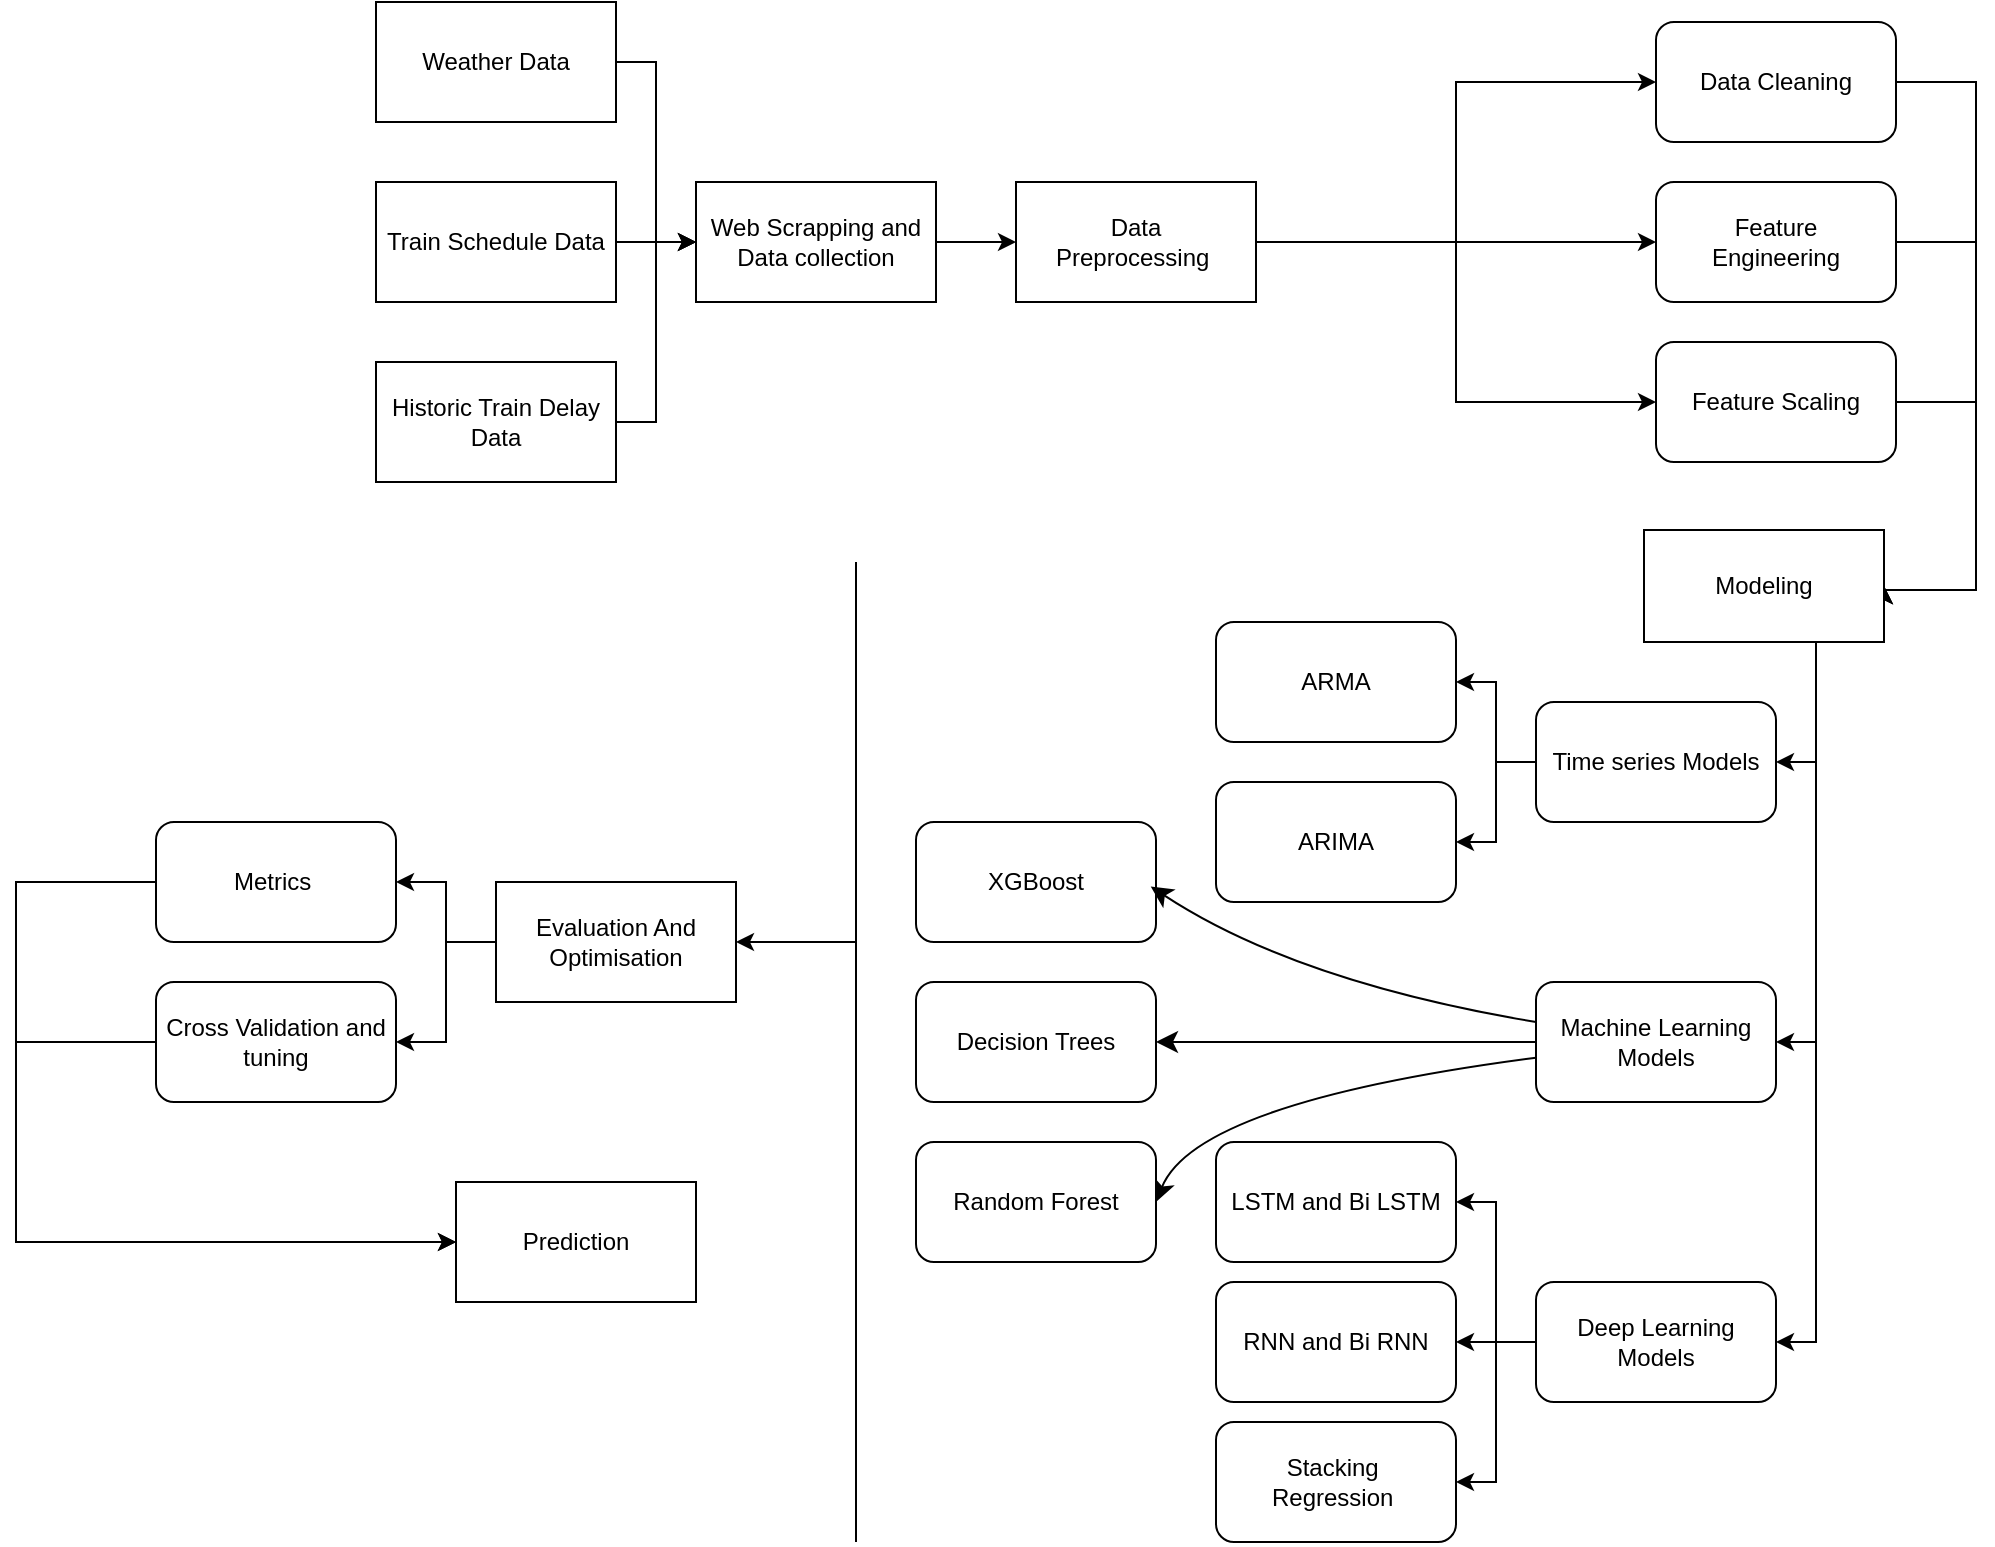 <mxfile version="24.8.3">
  <diagram name="Page-1" id="Oc6mzuHaexsoy2SZjhDX">
    <mxGraphModel dx="2232" dy="996" grid="1" gridSize="10" guides="1" tooltips="1" connect="1" arrows="1" fold="1" page="1" pageScale="1" pageWidth="827" pageHeight="1169" math="0" shadow="0">
      <root>
        <mxCell id="0" />
        <mxCell id="1" parent="0" />
        <mxCell id="stg8ZOWepQ2pk7FR4M00-12" value="" style="edgeStyle=orthogonalEdgeStyle;rounded=0;orthogonalLoop=1;jettySize=auto;html=1;" parent="1" source="stg8ZOWepQ2pk7FR4M00-1" target="stg8ZOWepQ2pk7FR4M00-8" edge="1">
          <mxGeometry relative="1" as="geometry" />
        </mxCell>
        <mxCell id="stg8ZOWepQ2pk7FR4M00-1" value="Web Scrapping and Data collection" style="rounded=0;whiteSpace=wrap;html=1;" parent="1" vertex="1">
          <mxGeometry x="-120" y="410" width="120" height="60" as="geometry" />
        </mxCell>
        <mxCell id="stg8ZOWepQ2pk7FR4M00-4" style="edgeStyle=orthogonalEdgeStyle;rounded=0;orthogonalLoop=1;jettySize=auto;html=1;entryX=0;entryY=0.5;entryDx=0;entryDy=0;" parent="1" source="stg8ZOWepQ2pk7FR4M00-2" target="stg8ZOWepQ2pk7FR4M00-1" edge="1">
          <mxGeometry relative="1" as="geometry" />
        </mxCell>
        <mxCell id="stg8ZOWepQ2pk7FR4M00-2" value="Weather Data" style="rounded=0;whiteSpace=wrap;html=1;" parent="1" vertex="1">
          <mxGeometry x="-280" y="320" width="120" height="60" as="geometry" />
        </mxCell>
        <mxCell id="stg8ZOWepQ2pk7FR4M00-5" style="edgeStyle=orthogonalEdgeStyle;rounded=0;orthogonalLoop=1;jettySize=auto;html=1;" parent="1" source="stg8ZOWepQ2pk7FR4M00-3" edge="1">
          <mxGeometry relative="1" as="geometry">
            <mxPoint x="-120" y="440" as="targetPoint" />
            <Array as="points">
              <mxPoint x="-140" y="530" />
              <mxPoint x="-140" y="440" />
            </Array>
          </mxGeometry>
        </mxCell>
        <mxCell id="stg8ZOWepQ2pk7FR4M00-3" value="Historic Train Delay Data" style="rounded=0;whiteSpace=wrap;html=1;" parent="1" vertex="1">
          <mxGeometry x="-280" y="500" width="120" height="60" as="geometry" />
        </mxCell>
        <mxCell id="stg8ZOWepQ2pk7FR4M00-7" value="" style="edgeStyle=orthogonalEdgeStyle;rounded=0;orthogonalLoop=1;jettySize=auto;html=1;" parent="1" source="stg8ZOWepQ2pk7FR4M00-6" target="stg8ZOWepQ2pk7FR4M00-1" edge="1">
          <mxGeometry relative="1" as="geometry" />
        </mxCell>
        <mxCell id="stg8ZOWepQ2pk7FR4M00-6" value="Train Schedule Data" style="rounded=0;whiteSpace=wrap;html=1;" parent="1" vertex="1">
          <mxGeometry x="-280" y="410" width="120" height="60" as="geometry" />
        </mxCell>
        <mxCell id="stg8ZOWepQ2pk7FR4M00-13" value="" style="edgeStyle=orthogonalEdgeStyle;rounded=0;orthogonalLoop=1;jettySize=auto;html=1;" parent="1" source="stg8ZOWepQ2pk7FR4M00-8" target="stg8ZOWepQ2pk7FR4M00-10" edge="1">
          <mxGeometry relative="1" as="geometry" />
        </mxCell>
        <mxCell id="stg8ZOWepQ2pk7FR4M00-14" style="edgeStyle=orthogonalEdgeStyle;rounded=0;orthogonalLoop=1;jettySize=auto;html=1;entryX=0;entryY=0.5;entryDx=0;entryDy=0;" parent="1" source="stg8ZOWepQ2pk7FR4M00-8" target="stg8ZOWepQ2pk7FR4M00-9" edge="1">
          <mxGeometry relative="1" as="geometry" />
        </mxCell>
        <mxCell id="stg8ZOWepQ2pk7FR4M00-15" style="edgeStyle=orthogonalEdgeStyle;rounded=0;orthogonalLoop=1;jettySize=auto;html=1;entryX=0;entryY=0.5;entryDx=0;entryDy=0;" parent="1" source="stg8ZOWepQ2pk7FR4M00-8" target="stg8ZOWepQ2pk7FR4M00-11" edge="1">
          <mxGeometry relative="1" as="geometry" />
        </mxCell>
        <mxCell id="stg8ZOWepQ2pk7FR4M00-8" value="Data&lt;div&gt;Preprocessing&amp;nbsp;&lt;/div&gt;" style="rounded=0;whiteSpace=wrap;html=1;" parent="1" vertex="1">
          <mxGeometry x="40" y="410" width="120" height="60" as="geometry" />
        </mxCell>
        <mxCell id="stg8ZOWepQ2pk7FR4M00-21" style="edgeStyle=orthogonalEdgeStyle;rounded=0;orthogonalLoop=1;jettySize=auto;html=1;entryX=1;entryY=0.5;entryDx=0;entryDy=0;" parent="1" source="stg8ZOWepQ2pk7FR4M00-9" target="stg8ZOWepQ2pk7FR4M00-16" edge="1">
          <mxGeometry relative="1" as="geometry">
            <Array as="points">
              <mxPoint x="520" y="360" />
              <mxPoint x="520" y="614" />
            </Array>
          </mxGeometry>
        </mxCell>
        <mxCell id="stg8ZOWepQ2pk7FR4M00-9" value="Data Cleaning" style="rounded=1;whiteSpace=wrap;html=1;" parent="1" vertex="1">
          <mxGeometry x="360" y="330" width="120" height="60" as="geometry" />
        </mxCell>
        <mxCell id="stg8ZOWepQ2pk7FR4M00-22" style="edgeStyle=orthogonalEdgeStyle;rounded=0;orthogonalLoop=1;jettySize=auto;html=1;entryX=1;entryY=0.5;entryDx=0;entryDy=0;" parent="1" source="stg8ZOWepQ2pk7FR4M00-10" target="stg8ZOWepQ2pk7FR4M00-16" edge="1">
          <mxGeometry relative="1" as="geometry">
            <Array as="points">
              <mxPoint x="520" y="440" />
              <mxPoint x="520" y="614" />
            </Array>
          </mxGeometry>
        </mxCell>
        <mxCell id="stg8ZOWepQ2pk7FR4M00-10" value="Feature&lt;div&gt;&amp;nbsp;Engineering&amp;nbsp;&lt;/div&gt;" style="rounded=1;whiteSpace=wrap;html=1;" parent="1" vertex="1">
          <mxGeometry x="360" y="410" width="120" height="60" as="geometry" />
        </mxCell>
        <mxCell id="stg8ZOWepQ2pk7FR4M00-23" style="edgeStyle=orthogonalEdgeStyle;rounded=0;orthogonalLoop=1;jettySize=auto;html=1;entryX=1;entryY=0.5;entryDx=0;entryDy=0;" parent="1" source="stg8ZOWepQ2pk7FR4M00-11" target="stg8ZOWepQ2pk7FR4M00-16" edge="1">
          <mxGeometry relative="1" as="geometry">
            <Array as="points">
              <mxPoint x="520" y="520" />
              <mxPoint x="520" y="614" />
            </Array>
          </mxGeometry>
        </mxCell>
        <mxCell id="stg8ZOWepQ2pk7FR4M00-11" value="Feature Scaling" style="rounded=1;whiteSpace=wrap;html=1;" parent="1" vertex="1">
          <mxGeometry x="360" y="490" width="120" height="60" as="geometry" />
        </mxCell>
        <mxCell id="stg8ZOWepQ2pk7FR4M00-26" style="edgeStyle=orthogonalEdgeStyle;rounded=0;orthogonalLoop=1;jettySize=auto;html=1;entryX=1;entryY=0.5;entryDx=0;entryDy=0;" parent="1" source="stg8ZOWepQ2pk7FR4M00-16" target="stg8ZOWepQ2pk7FR4M00-20" edge="1">
          <mxGeometry relative="1" as="geometry">
            <Array as="points">
              <mxPoint x="440" y="700" />
            </Array>
          </mxGeometry>
        </mxCell>
        <mxCell id="stg8ZOWepQ2pk7FR4M00-41" style="edgeStyle=orthogonalEdgeStyle;rounded=0;orthogonalLoop=1;jettySize=auto;html=1;entryX=1;entryY=0.5;entryDx=0;entryDy=0;" parent="1" source="stg8ZOWepQ2pk7FR4M00-16" target="stg8ZOWepQ2pk7FR4M00-32" edge="1">
          <mxGeometry relative="1" as="geometry">
            <Array as="points">
              <mxPoint x="440" y="840" />
            </Array>
          </mxGeometry>
        </mxCell>
        <mxCell id="stg8ZOWepQ2pk7FR4M00-43" style="edgeStyle=orthogonalEdgeStyle;rounded=0;orthogonalLoop=1;jettySize=auto;html=1;entryX=1;entryY=0.5;entryDx=0;entryDy=0;" parent="1" source="stg8ZOWepQ2pk7FR4M00-16" target="stg8ZOWepQ2pk7FR4M00-42" edge="1">
          <mxGeometry relative="1" as="geometry">
            <Array as="points">
              <mxPoint x="440" y="990" />
            </Array>
          </mxGeometry>
        </mxCell>
        <mxCell id="stg8ZOWepQ2pk7FR4M00-16" value="Modeling" style="rounded=0;whiteSpace=wrap;html=1;" parent="1" vertex="1">
          <mxGeometry x="354" y="584" width="120" height="56" as="geometry" />
        </mxCell>
        <mxCell id="stg8ZOWepQ2pk7FR4M00-27" style="edgeStyle=orthogonalEdgeStyle;rounded=0;orthogonalLoop=1;jettySize=auto;html=1;entryX=1;entryY=0.5;entryDx=0;entryDy=0;" parent="1" source="stg8ZOWepQ2pk7FR4M00-20" target="stg8ZOWepQ2pk7FR4M00-24" edge="1">
          <mxGeometry relative="1" as="geometry" />
        </mxCell>
        <mxCell id="stg8ZOWepQ2pk7FR4M00-28" style="edgeStyle=orthogonalEdgeStyle;rounded=0;orthogonalLoop=1;jettySize=auto;html=1;entryX=1;entryY=0.5;entryDx=0;entryDy=0;" parent="1" source="stg8ZOWepQ2pk7FR4M00-20" target="stg8ZOWepQ2pk7FR4M00-25" edge="1">
          <mxGeometry relative="1" as="geometry" />
        </mxCell>
        <mxCell id="stg8ZOWepQ2pk7FR4M00-20" value="Time series Models" style="rounded=1;whiteSpace=wrap;html=1;" parent="1" vertex="1">
          <mxGeometry x="300" y="670" width="120" height="60" as="geometry" />
        </mxCell>
        <mxCell id="stg8ZOWepQ2pk7FR4M00-24" value="ARMA" style="rounded=1;whiteSpace=wrap;html=1;" parent="1" vertex="1">
          <mxGeometry x="140" y="630" width="120" height="60" as="geometry" />
        </mxCell>
        <mxCell id="stg8ZOWepQ2pk7FR4M00-25" value="ARIMA" style="rounded=1;whiteSpace=wrap;html=1;" parent="1" vertex="1">
          <mxGeometry x="140" y="710" width="120" height="60" as="geometry" />
        </mxCell>
        <mxCell id="30z2oHUKhD7mHLdZUFcd-2" style="edgeStyle=none;curved=1;rounded=0;orthogonalLoop=1;jettySize=auto;html=1;entryX=1;entryY=0.5;entryDx=0;entryDy=0;fontSize=12;startSize=8;endSize=8;" edge="1" parent="1" source="stg8ZOWepQ2pk7FR4M00-32" target="stg8ZOWepQ2pk7FR4M00-33">
          <mxGeometry relative="1" as="geometry" />
        </mxCell>
        <mxCell id="30z2oHUKhD7mHLdZUFcd-9" style="edgeStyle=none;curved=1;rounded=0;orthogonalLoop=1;jettySize=auto;html=1;entryX=1;entryY=0.5;entryDx=0;entryDy=0;fontSize=12;startSize=8;endSize=8;" edge="1" parent="1" source="stg8ZOWepQ2pk7FR4M00-32" target="stg8ZOWepQ2pk7FR4M00-34">
          <mxGeometry relative="1" as="geometry">
            <Array as="points">
              <mxPoint x="130" y="870" />
            </Array>
          </mxGeometry>
        </mxCell>
        <mxCell id="stg8ZOWepQ2pk7FR4M00-32" value="Machine Learning Models" style="rounded=1;whiteSpace=wrap;html=1;" parent="1" vertex="1">
          <mxGeometry x="300" y="810" width="120" height="60" as="geometry" />
        </mxCell>
        <mxCell id="stg8ZOWepQ2pk7FR4M00-33" value="Decision Trees" style="rounded=1;whiteSpace=wrap;html=1;" parent="1" vertex="1">
          <mxGeometry x="-10" y="810" width="120" height="60" as="geometry" />
        </mxCell>
        <mxCell id="stg8ZOWepQ2pk7FR4M00-34" value="Random Forest" style="rounded=1;whiteSpace=wrap;html=1;" parent="1" vertex="1">
          <mxGeometry x="-10" y="890" width="120" height="60" as="geometry" />
        </mxCell>
        <mxCell id="stg8ZOWepQ2pk7FR4M00-36" value="XGBoost" style="rounded=1;whiteSpace=wrap;html=1;" parent="1" vertex="1">
          <mxGeometry x="-10" y="730" width="120" height="60" as="geometry" />
        </mxCell>
        <mxCell id="stg8ZOWepQ2pk7FR4M00-49" value="" style="edgeStyle=orthogonalEdgeStyle;rounded=0;orthogonalLoop=1;jettySize=auto;html=1;" parent="1" source="stg8ZOWepQ2pk7FR4M00-42" target="stg8ZOWepQ2pk7FR4M00-45" edge="1">
          <mxGeometry relative="1" as="geometry" />
        </mxCell>
        <mxCell id="stg8ZOWepQ2pk7FR4M00-50" style="edgeStyle=orthogonalEdgeStyle;rounded=0;orthogonalLoop=1;jettySize=auto;html=1;entryX=1;entryY=0.5;entryDx=0;entryDy=0;" parent="1" source="stg8ZOWepQ2pk7FR4M00-42" target="stg8ZOWepQ2pk7FR4M00-44" edge="1">
          <mxGeometry relative="1" as="geometry" />
        </mxCell>
        <mxCell id="stg8ZOWepQ2pk7FR4M00-51" style="edgeStyle=orthogonalEdgeStyle;rounded=0;orthogonalLoop=1;jettySize=auto;html=1;entryX=1;entryY=0.5;entryDx=0;entryDy=0;" parent="1" source="stg8ZOWepQ2pk7FR4M00-42" target="stg8ZOWepQ2pk7FR4M00-46" edge="1">
          <mxGeometry relative="1" as="geometry" />
        </mxCell>
        <mxCell id="stg8ZOWepQ2pk7FR4M00-42" value="Deep Learning Models" style="rounded=1;whiteSpace=wrap;html=1;" parent="1" vertex="1">
          <mxGeometry x="300" y="960" width="120" height="60" as="geometry" />
        </mxCell>
        <mxCell id="stg8ZOWepQ2pk7FR4M00-44" value="LSTM and Bi LSTM" style="rounded=1;whiteSpace=wrap;html=1;" parent="1" vertex="1">
          <mxGeometry x="140" y="890" width="120" height="60" as="geometry" />
        </mxCell>
        <mxCell id="stg8ZOWepQ2pk7FR4M00-45" value="RNN and Bi RNN" style="rounded=1;whiteSpace=wrap;html=1;" parent="1" vertex="1">
          <mxGeometry x="140" y="960" width="120" height="60" as="geometry" />
        </mxCell>
        <mxCell id="stg8ZOWepQ2pk7FR4M00-46" value="Stacking&amp;nbsp;&lt;div&gt;Regression&amp;nbsp;&lt;/div&gt;" style="rounded=1;whiteSpace=wrap;html=1;" parent="1" vertex="1">
          <mxGeometry x="140" y="1030" width="120" height="60" as="geometry" />
        </mxCell>
        <mxCell id="stg8ZOWepQ2pk7FR4M00-59" style="edgeStyle=orthogonalEdgeStyle;rounded=0;orthogonalLoop=1;jettySize=auto;html=1;entryX=1;entryY=0.5;entryDx=0;entryDy=0;" parent="1" source="stg8ZOWepQ2pk7FR4M00-52" target="stg8ZOWepQ2pk7FR4M00-54" edge="1">
          <mxGeometry relative="1" as="geometry" />
        </mxCell>
        <mxCell id="stg8ZOWepQ2pk7FR4M00-60" style="edgeStyle=orthogonalEdgeStyle;rounded=0;orthogonalLoop=1;jettySize=auto;html=1;entryX=1;entryY=0.5;entryDx=0;entryDy=0;" parent="1" source="stg8ZOWepQ2pk7FR4M00-52" target="stg8ZOWepQ2pk7FR4M00-55" edge="1">
          <mxGeometry relative="1" as="geometry" />
        </mxCell>
        <mxCell id="stg8ZOWepQ2pk7FR4M00-52" value="Evaluation And Optimisation" style="rounded=0;whiteSpace=wrap;html=1;" parent="1" vertex="1">
          <mxGeometry x="-220" y="760" width="120" height="60" as="geometry" />
        </mxCell>
        <mxCell id="stg8ZOWepQ2pk7FR4M00-53" value="" style="endArrow=classic;html=1;rounded=0;entryX=1;entryY=0.5;entryDx=0;entryDy=0;" parent="1" target="stg8ZOWepQ2pk7FR4M00-52" edge="1">
          <mxGeometry width="50" height="50" relative="1" as="geometry">
            <mxPoint x="-40" y="790" as="sourcePoint" />
            <mxPoint x="150" y="720" as="targetPoint" />
          </mxGeometry>
        </mxCell>
        <mxCell id="stg8ZOWepQ2pk7FR4M00-62" style="edgeStyle=orthogonalEdgeStyle;rounded=0;orthogonalLoop=1;jettySize=auto;html=1;entryX=0;entryY=0.5;entryDx=0;entryDy=0;" parent="1" source="stg8ZOWepQ2pk7FR4M00-54" target="stg8ZOWepQ2pk7FR4M00-61" edge="1">
          <mxGeometry relative="1" as="geometry">
            <Array as="points">
              <mxPoint x="-460" y="760" />
              <mxPoint x="-460" y="940" />
            </Array>
          </mxGeometry>
        </mxCell>
        <mxCell id="stg8ZOWepQ2pk7FR4M00-54" value="Metrics&amp;nbsp;" style="rounded=1;whiteSpace=wrap;html=1;" parent="1" vertex="1">
          <mxGeometry x="-390" y="730" width="120" height="60" as="geometry" />
        </mxCell>
        <mxCell id="stg8ZOWepQ2pk7FR4M00-63" style="edgeStyle=orthogonalEdgeStyle;rounded=0;orthogonalLoop=1;jettySize=auto;html=1;entryX=0;entryY=0.5;entryDx=0;entryDy=0;" parent="1" source="stg8ZOWepQ2pk7FR4M00-55" target="stg8ZOWepQ2pk7FR4M00-61" edge="1">
          <mxGeometry relative="1" as="geometry">
            <Array as="points">
              <mxPoint x="-460" y="840" />
              <mxPoint x="-460" y="940" />
            </Array>
          </mxGeometry>
        </mxCell>
        <mxCell id="stg8ZOWepQ2pk7FR4M00-55" value="Cross Validation and tuning" style="rounded=1;whiteSpace=wrap;html=1;" parent="1" vertex="1">
          <mxGeometry x="-390" y="810" width="120" height="60" as="geometry" />
        </mxCell>
        <mxCell id="stg8ZOWepQ2pk7FR4M00-56" value="" style="endArrow=none;html=1;rounded=0;" parent="1" edge="1">
          <mxGeometry width="50" height="50" relative="1" as="geometry">
            <mxPoint x="-40" y="1090" as="sourcePoint" />
            <mxPoint x="-40" y="600" as="targetPoint" />
            <Array as="points">
              <mxPoint x="-40" y="790" />
            </Array>
          </mxGeometry>
        </mxCell>
        <mxCell id="stg8ZOWepQ2pk7FR4M00-61" value="Prediction" style="rounded=0;whiteSpace=wrap;html=1;" parent="1" vertex="1">
          <mxGeometry x="-240" y="910" width="120" height="60" as="geometry" />
        </mxCell>
        <mxCell id="30z2oHUKhD7mHLdZUFcd-1" style="edgeStyle=none;curved=1;rounded=0;orthogonalLoop=1;jettySize=auto;html=1;entryX=0;entryY=0.5;entryDx=0;entryDy=0;fontSize=12;startSize=8;endSize=8;" edge="1" parent="1" source="stg8ZOWepQ2pk7FR4M00-32" target="stg8ZOWepQ2pk7FR4M00-32">
          <mxGeometry relative="1" as="geometry" />
        </mxCell>
        <mxCell id="30z2oHUKhD7mHLdZUFcd-8" style="edgeStyle=none;curved=1;rounded=0;orthogonalLoop=1;jettySize=auto;html=1;entryX=0.978;entryY=0.537;entryDx=0;entryDy=0;entryPerimeter=0;fontSize=12;startSize=8;endSize=8;" edge="1" parent="1" source="stg8ZOWepQ2pk7FR4M00-32" target="stg8ZOWepQ2pk7FR4M00-36">
          <mxGeometry relative="1" as="geometry">
            <Array as="points">
              <mxPoint x="180" y="810" />
            </Array>
          </mxGeometry>
        </mxCell>
      </root>
    </mxGraphModel>
  </diagram>
</mxfile>

